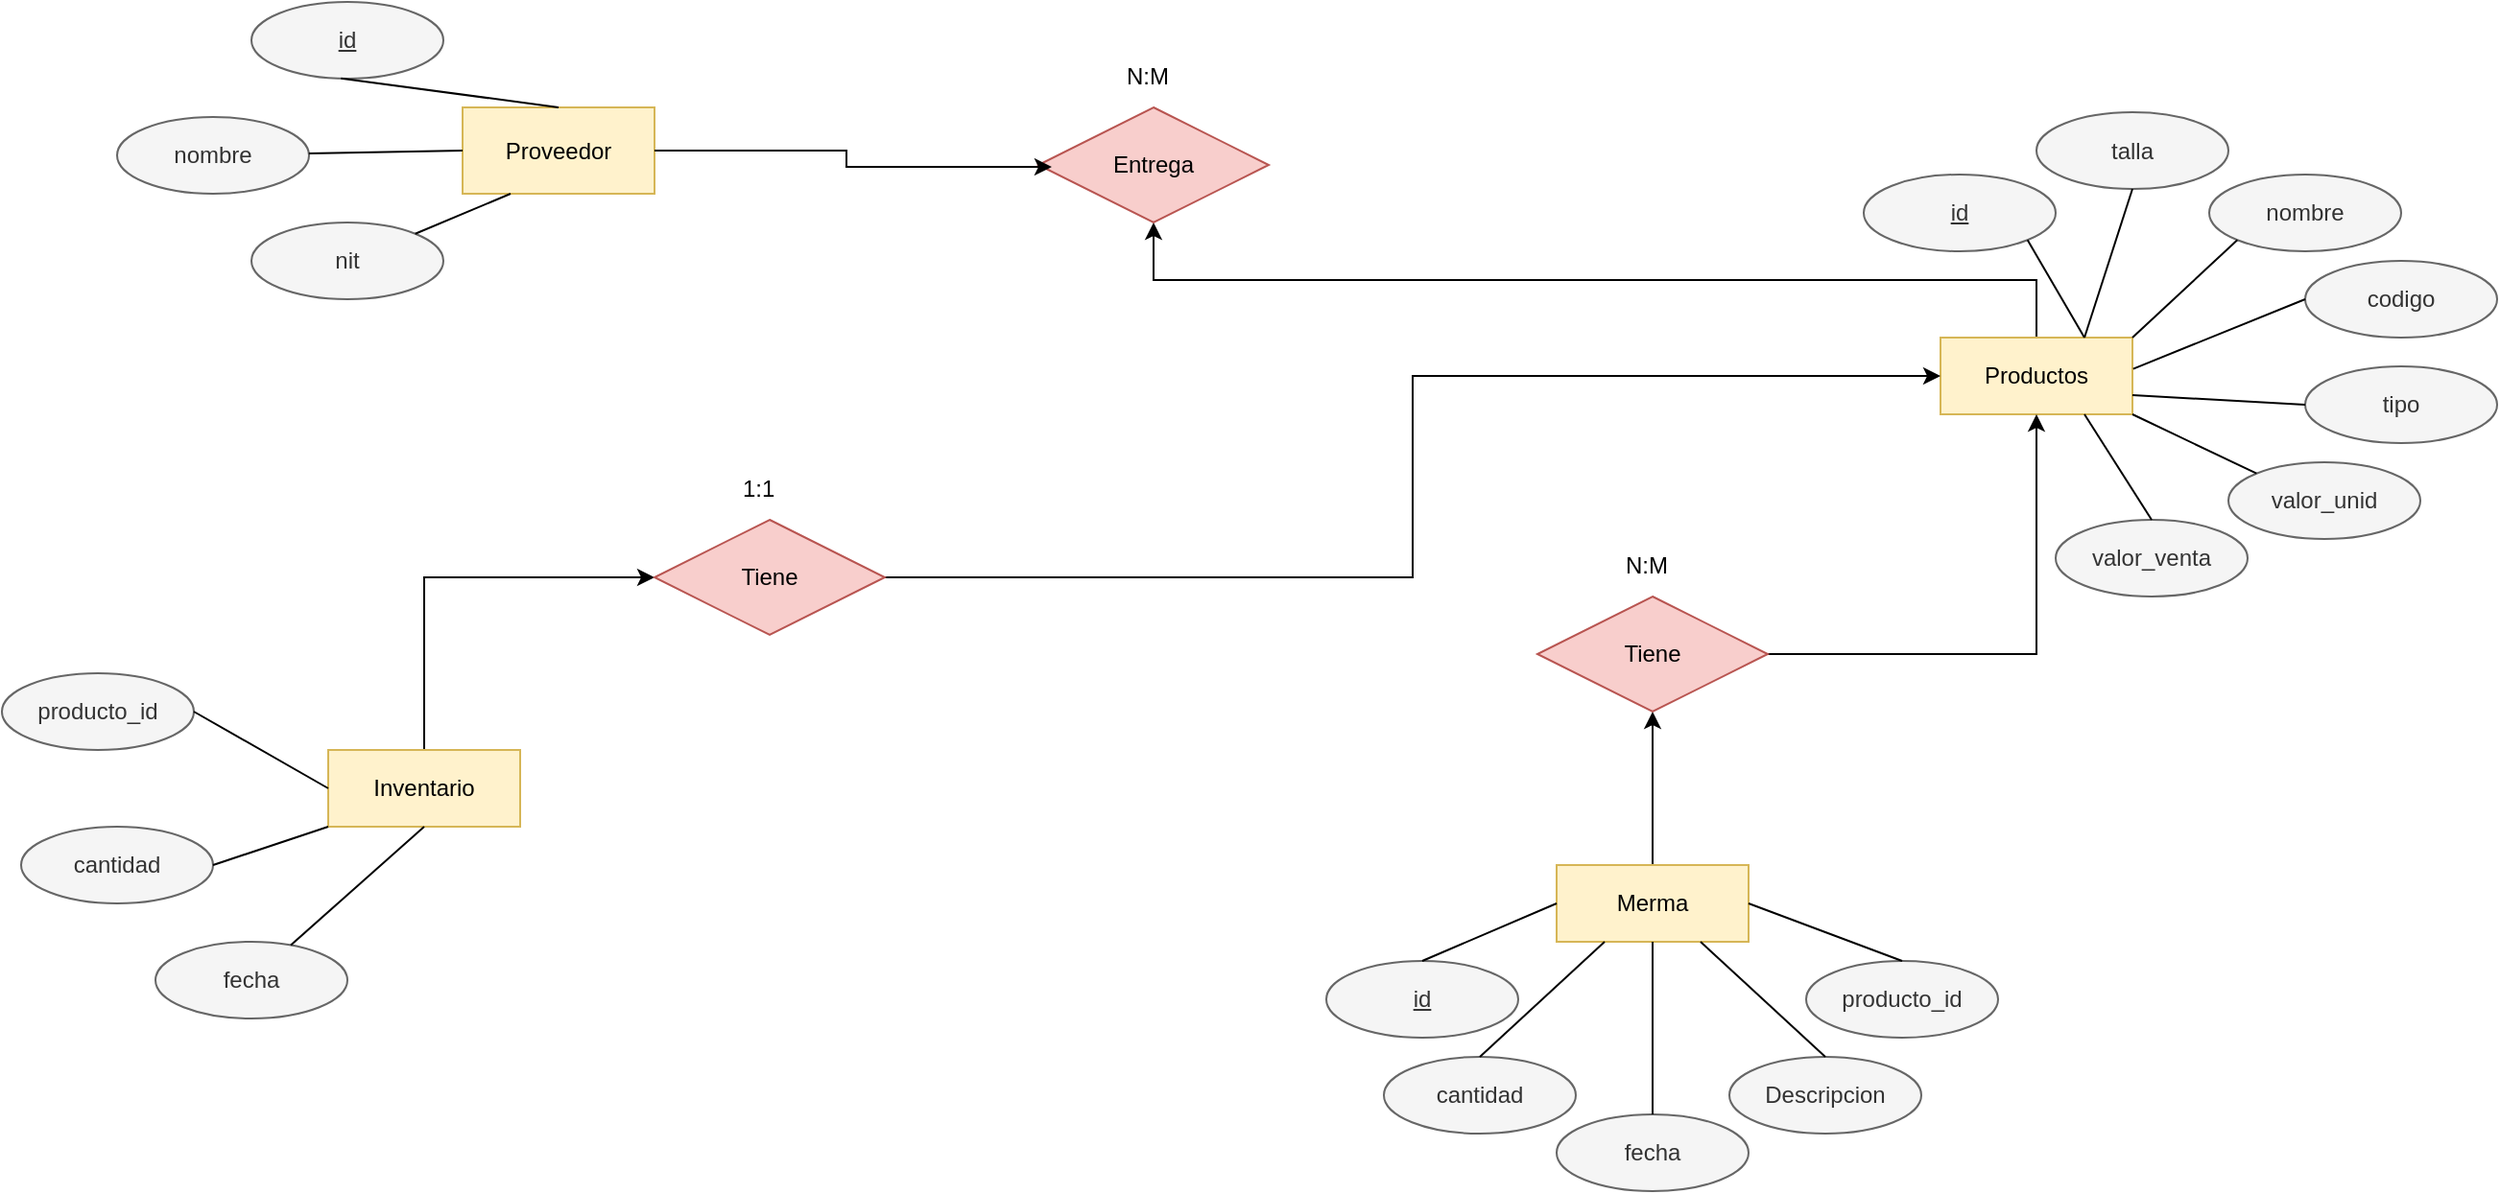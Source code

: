 <mxfile version="26.0.3">
  <diagram name="Página-1" id="Quvvm5EexerGuOckcj05">
    <mxGraphModel dx="2284" dy="1855" grid="1" gridSize="10" guides="1" tooltips="1" connect="1" arrows="1" fold="1" page="1" pageScale="1" pageWidth="850" pageHeight="1100" math="0" shadow="0">
      <root>
        <mxCell id="0" />
        <mxCell id="1" parent="0" />
        <mxCell id="5ciM9sZ9Ioe6X68fMeLb-26" style="edgeStyle=orthogonalEdgeStyle;rounded=0;orthogonalLoop=1;jettySize=auto;html=1;exitX=0.5;exitY=0;exitDx=0;exitDy=0;entryX=0;entryY=0.5;entryDx=0;entryDy=0;" parent="1" source="5ciM9sZ9Ioe6X68fMeLb-1" target="5ciM9sZ9Ioe6X68fMeLb-25" edge="1">
          <mxGeometry relative="1" as="geometry" />
        </mxCell>
        <mxCell id="5ciM9sZ9Ioe6X68fMeLb-1" value="Inventario" style="whiteSpace=wrap;html=1;align=center;fillColor=#fff2cc;strokeColor=#d6b656;" parent="1" vertex="1">
          <mxGeometry x="-530" y="110" width="100" height="40" as="geometry" />
        </mxCell>
        <mxCell id="5ciM9sZ9Ioe6X68fMeLb-31" style="edgeStyle=orthogonalEdgeStyle;rounded=0;orthogonalLoop=1;jettySize=auto;html=1;exitX=0.5;exitY=0;exitDx=0;exitDy=0;entryX=0.5;entryY=1;entryDx=0;entryDy=0;" parent="1" source="5ciM9sZ9Ioe6X68fMeLb-2" target="5ciM9sZ9Ioe6X68fMeLb-24" edge="1">
          <mxGeometry relative="1" as="geometry" />
        </mxCell>
        <mxCell id="5ciM9sZ9Ioe6X68fMeLb-2" value="Productos" style="whiteSpace=wrap;html=1;align=center;fillColor=#fff2cc;strokeColor=#d6b656;" parent="1" vertex="1">
          <mxGeometry x="310" y="-105" width="100" height="40" as="geometry" />
        </mxCell>
        <mxCell id="5ciM9sZ9Ioe6X68fMeLb-34" style="edgeStyle=orthogonalEdgeStyle;rounded=0;orthogonalLoop=1;jettySize=auto;html=1;exitX=0.5;exitY=0;exitDx=0;exitDy=0;entryX=0.5;entryY=1;entryDx=0;entryDy=0;" parent="1" source="5ciM9sZ9Ioe6X68fMeLb-3" target="5ciM9sZ9Ioe6X68fMeLb-33" edge="1">
          <mxGeometry relative="1" as="geometry" />
        </mxCell>
        <mxCell id="5ciM9sZ9Ioe6X68fMeLb-3" value="Merma" style="whiteSpace=wrap;html=1;align=center;fillColor=#fff2cc;strokeColor=#d6b656;" parent="1" vertex="1">
          <mxGeometry x="110" y="170" width="100" height="40" as="geometry" />
        </mxCell>
        <mxCell id="5ciM9sZ9Ioe6X68fMeLb-4" value="Proveedor" style="whiteSpace=wrap;html=1;align=center;fillColor=#fff2cc;strokeColor=#d6b656;" parent="1" vertex="1">
          <mxGeometry x="-460" y="-225" width="100" height="45" as="geometry" />
        </mxCell>
        <mxCell id="5ciM9sZ9Ioe6X68fMeLb-5" value="&lt;u&gt;id&lt;/u&gt;" style="ellipse;whiteSpace=wrap;html=1;align=center;fillColor=#f5f5f5;fontColor=#333333;strokeColor=#666666;" parent="1" vertex="1">
          <mxGeometry x="-570" y="-280" width="100" height="40" as="geometry" />
        </mxCell>
        <mxCell id="5ciM9sZ9Ioe6X68fMeLb-8" value="&lt;u&gt;id&lt;/u&gt;" style="ellipse;whiteSpace=wrap;html=1;align=center;fillColor=#f5f5f5;fontColor=#333333;strokeColor=#666666;" parent="1" vertex="1">
          <mxGeometry x="270" y="-190" width="100" height="40" as="geometry" />
        </mxCell>
        <mxCell id="5ciM9sZ9Ioe6X68fMeLb-9" value="&lt;u&gt;id&lt;/u&gt;" style="ellipse;whiteSpace=wrap;html=1;align=center;fillColor=#f5f5f5;fontColor=#333333;strokeColor=#666666;" parent="1" vertex="1">
          <mxGeometry x="-10" y="220" width="100" height="40" as="geometry" />
        </mxCell>
        <mxCell id="5ciM9sZ9Ioe6X68fMeLb-10" value="nombre" style="ellipse;whiteSpace=wrap;html=1;align=center;fillColor=#f5f5f5;fontColor=#333333;strokeColor=#666666;" parent="1" vertex="1">
          <mxGeometry x="-640" y="-220" width="100" height="40" as="geometry" />
        </mxCell>
        <mxCell id="5ciM9sZ9Ioe6X68fMeLb-11" value="nit" style="ellipse;whiteSpace=wrap;html=1;align=center;fillColor=#f5f5f5;fontColor=#333333;strokeColor=#666666;" parent="1" vertex="1">
          <mxGeometry x="-570" y="-165" width="100" height="40" as="geometry" />
        </mxCell>
        <mxCell id="5ciM9sZ9Ioe6X68fMeLb-12" value="nombre" style="ellipse;whiteSpace=wrap;html=1;align=center;fillColor=#f5f5f5;fontColor=#333333;strokeColor=#666666;" parent="1" vertex="1">
          <mxGeometry x="450" y="-190" width="100" height="40" as="geometry" />
        </mxCell>
        <mxCell id="5ciM9sZ9Ioe6X68fMeLb-13" value="codigo" style="ellipse;whiteSpace=wrap;html=1;align=center;fillColor=#f5f5f5;fontColor=#333333;strokeColor=#666666;" parent="1" vertex="1">
          <mxGeometry x="500" y="-145" width="100" height="40" as="geometry" />
        </mxCell>
        <mxCell id="5ciM9sZ9Ioe6X68fMeLb-14" value="tipo" style="ellipse;whiteSpace=wrap;html=1;align=center;fillColor=#f5f5f5;fontColor=#333333;strokeColor=#666666;" parent="1" vertex="1">
          <mxGeometry x="500" y="-90" width="100" height="40" as="geometry" />
        </mxCell>
        <mxCell id="5ciM9sZ9Ioe6X68fMeLb-15" value="valor_unid" style="ellipse;whiteSpace=wrap;html=1;align=center;fillColor=#f5f5f5;fontColor=#333333;strokeColor=#666666;" parent="1" vertex="1">
          <mxGeometry x="460" y="-40" width="100" height="40" as="geometry" />
        </mxCell>
        <mxCell id="5ciM9sZ9Ioe6X68fMeLb-16" value="valor_venta" style="ellipse;whiteSpace=wrap;html=1;align=center;fillColor=#f5f5f5;fontColor=#333333;strokeColor=#666666;" parent="1" vertex="1">
          <mxGeometry x="370" y="-10" width="100" height="40" as="geometry" />
        </mxCell>
        <mxCell id="5ciM9sZ9Ioe6X68fMeLb-17" value="producto_id" style="ellipse;whiteSpace=wrap;html=1;align=center;fillColor=#f5f5f5;fontColor=#333333;strokeColor=#666666;" parent="1" vertex="1">
          <mxGeometry x="-700" y="70" width="100" height="40" as="geometry" />
        </mxCell>
        <mxCell id="5ciM9sZ9Ioe6X68fMeLb-18" value="cantidad" style="ellipse;whiteSpace=wrap;html=1;align=center;fillColor=#f5f5f5;fontColor=#333333;strokeColor=#666666;" parent="1" vertex="1">
          <mxGeometry x="-690" y="150" width="100" height="40" as="geometry" />
        </mxCell>
        <mxCell id="5ciM9sZ9Ioe6X68fMeLb-19" value="fecha" style="ellipse;whiteSpace=wrap;html=1;align=center;fillColor=#f5f5f5;fontColor=#333333;strokeColor=#666666;" parent="1" vertex="1">
          <mxGeometry x="-620" y="210" width="100" height="40" as="geometry" />
        </mxCell>
        <mxCell id="5ciM9sZ9Ioe6X68fMeLb-21" value="Descripcion" style="ellipse;whiteSpace=wrap;html=1;align=center;fillColor=#f5f5f5;fontColor=#333333;strokeColor=#666666;" parent="1" vertex="1">
          <mxGeometry x="200" y="270" width="100" height="40" as="geometry" />
        </mxCell>
        <mxCell id="5ciM9sZ9Ioe6X68fMeLb-22" value="producto_id" style="ellipse;whiteSpace=wrap;html=1;align=center;fillColor=#f5f5f5;fontColor=#333333;strokeColor=#666666;" parent="1" vertex="1">
          <mxGeometry x="240" y="220" width="100" height="40" as="geometry" />
        </mxCell>
        <mxCell id="5ciM9sZ9Ioe6X68fMeLb-23" value="cantidad" style="ellipse;whiteSpace=wrap;html=1;align=center;fillColor=#f5f5f5;fontColor=#333333;strokeColor=#666666;" parent="1" vertex="1">
          <mxGeometry x="20" y="270" width="100" height="40" as="geometry" />
        </mxCell>
        <mxCell id="5ciM9sZ9Ioe6X68fMeLb-24" value="Entrega" style="shape=rhombus;perimeter=rhombusPerimeter;whiteSpace=wrap;html=1;align=center;fillColor=#f8cecc;strokeColor=#b85450;" parent="1" vertex="1">
          <mxGeometry x="-160" y="-225" width="120" height="60" as="geometry" />
        </mxCell>
        <mxCell id="5ciM9sZ9Ioe6X68fMeLb-27" style="edgeStyle=orthogonalEdgeStyle;rounded=0;orthogonalLoop=1;jettySize=auto;html=1;exitX=1;exitY=0.5;exitDx=0;exitDy=0;entryX=0;entryY=0.5;entryDx=0;entryDy=0;" parent="1" source="5ciM9sZ9Ioe6X68fMeLb-25" target="5ciM9sZ9Ioe6X68fMeLb-2" edge="1">
          <mxGeometry relative="1" as="geometry" />
        </mxCell>
        <mxCell id="5ciM9sZ9Ioe6X68fMeLb-25" value="Tiene" style="shape=rhombus;perimeter=rhombusPerimeter;whiteSpace=wrap;html=1;align=center;fillColor=#f8cecc;strokeColor=#b85450;" parent="1" vertex="1">
          <mxGeometry x="-360" y="-10" width="120" height="60" as="geometry" />
        </mxCell>
        <mxCell id="5ciM9sZ9Ioe6X68fMeLb-32" style="edgeStyle=orthogonalEdgeStyle;rounded=0;orthogonalLoop=1;jettySize=auto;html=1;exitX=1;exitY=0.5;exitDx=0;exitDy=0;entryX=0.058;entryY=0.517;entryDx=0;entryDy=0;entryPerimeter=0;" parent="1" source="5ciM9sZ9Ioe6X68fMeLb-4" target="5ciM9sZ9Ioe6X68fMeLb-24" edge="1">
          <mxGeometry relative="1" as="geometry" />
        </mxCell>
        <mxCell id="5ciM9sZ9Ioe6X68fMeLb-35" style="edgeStyle=orthogonalEdgeStyle;rounded=0;orthogonalLoop=1;jettySize=auto;html=1;exitX=1;exitY=0.5;exitDx=0;exitDy=0;entryX=0.5;entryY=1;entryDx=0;entryDy=0;" parent="1" source="5ciM9sZ9Ioe6X68fMeLb-33" target="5ciM9sZ9Ioe6X68fMeLb-2" edge="1">
          <mxGeometry relative="1" as="geometry" />
        </mxCell>
        <mxCell id="5ciM9sZ9Ioe6X68fMeLb-33" value="Tiene" style="shape=rhombus;perimeter=rhombusPerimeter;whiteSpace=wrap;html=1;align=center;fillColor=#f8cecc;strokeColor=#b85450;" parent="1" vertex="1">
          <mxGeometry x="100" y="30" width="120" height="60" as="geometry" />
        </mxCell>
        <mxCell id="5ciM9sZ9Ioe6X68fMeLb-36" value="" style="endArrow=none;html=1;rounded=0;entryX=0.5;entryY=1;entryDx=0;entryDy=0;" parent="1" source="5ciM9sZ9Ioe6X68fMeLb-19" target="5ciM9sZ9Ioe6X68fMeLb-1" edge="1">
          <mxGeometry relative="1" as="geometry">
            <mxPoint x="-460" y="200" as="sourcePoint" />
            <mxPoint x="-300" y="200" as="targetPoint" />
          </mxGeometry>
        </mxCell>
        <mxCell id="5ciM9sZ9Ioe6X68fMeLb-37" value="" style="endArrow=none;html=1;rounded=0;entryX=0;entryY=1;entryDx=0;entryDy=0;exitX=1;exitY=0.5;exitDx=0;exitDy=0;" parent="1" source="5ciM9sZ9Ioe6X68fMeLb-18" target="5ciM9sZ9Ioe6X68fMeLb-1" edge="1">
          <mxGeometry relative="1" as="geometry">
            <mxPoint x="-420" y="230" as="sourcePoint" />
            <mxPoint x="-260" y="230" as="targetPoint" />
          </mxGeometry>
        </mxCell>
        <mxCell id="5ciM9sZ9Ioe6X68fMeLb-38" value="" style="endArrow=none;html=1;rounded=0;entryX=1;entryY=0.5;entryDx=0;entryDy=0;exitX=0;exitY=0.5;exitDx=0;exitDy=0;" parent="1" source="5ciM9sZ9Ioe6X68fMeLb-1" target="5ciM9sZ9Ioe6X68fMeLb-17" edge="1">
          <mxGeometry relative="1" as="geometry">
            <mxPoint x="-360" y="230" as="sourcePoint" />
            <mxPoint x="-200" y="230" as="targetPoint" />
          </mxGeometry>
        </mxCell>
        <mxCell id="5ciM9sZ9Ioe6X68fMeLb-40" value="" style="endArrow=none;html=1;rounded=0;entryX=0.25;entryY=1;entryDx=0;entryDy=0;exitX=1;exitY=0;exitDx=0;exitDy=0;" parent="1" source="5ciM9sZ9Ioe6X68fMeLb-11" target="5ciM9sZ9Ioe6X68fMeLb-4" edge="1">
          <mxGeometry relative="1" as="geometry">
            <mxPoint x="-520" y="-100" as="sourcePoint" />
            <mxPoint x="-360" y="-100" as="targetPoint" />
          </mxGeometry>
        </mxCell>
        <mxCell id="5ciM9sZ9Ioe6X68fMeLb-41" value="" style="endArrow=none;html=1;rounded=0;entryX=0;entryY=0.5;entryDx=0;entryDy=0;" parent="1" source="5ciM9sZ9Ioe6X68fMeLb-10" target="5ciM9sZ9Ioe6X68fMeLb-4" edge="1">
          <mxGeometry relative="1" as="geometry">
            <mxPoint x="-570" y="-90" as="sourcePoint" />
            <mxPoint x="-410" y="-90" as="targetPoint" />
          </mxGeometry>
        </mxCell>
        <mxCell id="5ciM9sZ9Ioe6X68fMeLb-42" value="" style="endArrow=none;html=1;rounded=0;entryX=0.5;entryY=0;entryDx=0;entryDy=0;exitX=0.467;exitY=0.996;exitDx=0;exitDy=0;exitPerimeter=0;" parent="1" source="5ciM9sZ9Ioe6X68fMeLb-5" target="5ciM9sZ9Ioe6X68fMeLb-4" edge="1">
          <mxGeometry relative="1" as="geometry">
            <mxPoint x="-440" y="-300" as="sourcePoint" />
            <mxPoint x="-280" y="-300" as="targetPoint" />
          </mxGeometry>
        </mxCell>
        <mxCell id="5ciM9sZ9Ioe6X68fMeLb-43" value="" style="endArrow=none;html=1;rounded=0;entryX=1;entryY=1;entryDx=0;entryDy=0;exitX=0.75;exitY=0;exitDx=0;exitDy=0;" parent="1" source="5ciM9sZ9Ioe6X68fMeLb-2" target="5ciM9sZ9Ioe6X68fMeLb-8" edge="1">
          <mxGeometry relative="1" as="geometry">
            <mxPoint x="240" y="-230" as="sourcePoint" />
            <mxPoint x="400" y="-230" as="targetPoint" />
          </mxGeometry>
        </mxCell>
        <mxCell id="5ciM9sZ9Ioe6X68fMeLb-44" value="" style="endArrow=none;html=1;rounded=0;entryX=0;entryY=1;entryDx=0;entryDy=0;exitX=1;exitY=0;exitDx=0;exitDy=0;" parent="1" source="5ciM9sZ9Ioe6X68fMeLb-2" target="5ciM9sZ9Ioe6X68fMeLb-12" edge="1">
          <mxGeometry relative="1" as="geometry">
            <mxPoint x="170" y="-210" as="sourcePoint" />
            <mxPoint x="330" y="-210" as="targetPoint" />
          </mxGeometry>
        </mxCell>
        <mxCell id="5ciM9sZ9Ioe6X68fMeLb-45" value="" style="endArrow=none;html=1;rounded=0;entryX=0;entryY=0.5;entryDx=0;entryDy=0;exitX=1.004;exitY=0.407;exitDx=0;exitDy=0;exitPerimeter=0;" parent="1" source="5ciM9sZ9Ioe6X68fMeLb-2" target="5ciM9sZ9Ioe6X68fMeLb-13" edge="1">
          <mxGeometry relative="1" as="geometry">
            <mxPoint x="300" y="100" as="sourcePoint" />
            <mxPoint x="460" y="100" as="targetPoint" />
          </mxGeometry>
        </mxCell>
        <mxCell id="5ciM9sZ9Ioe6X68fMeLb-46" value="" style="endArrow=none;html=1;rounded=0;entryX=0;entryY=0.5;entryDx=0;entryDy=0;exitX=1;exitY=0.75;exitDx=0;exitDy=0;" parent="1" source="5ciM9sZ9Ioe6X68fMeLb-2" target="5ciM9sZ9Ioe6X68fMeLb-14" edge="1">
          <mxGeometry relative="1" as="geometry">
            <mxPoint x="360" y="80" as="sourcePoint" />
            <mxPoint x="520" y="80" as="targetPoint" />
          </mxGeometry>
        </mxCell>
        <mxCell id="5ciM9sZ9Ioe6X68fMeLb-48" value="" style="endArrow=none;html=1;rounded=0;entryX=0;entryY=0;entryDx=0;entryDy=0;exitX=1;exitY=1;exitDx=0;exitDy=0;" parent="1" source="5ciM9sZ9Ioe6X68fMeLb-2" target="5ciM9sZ9Ioe6X68fMeLb-15" edge="1">
          <mxGeometry relative="1" as="geometry">
            <mxPoint x="400" y="60" as="sourcePoint" />
            <mxPoint x="560" y="60" as="targetPoint" />
          </mxGeometry>
        </mxCell>
        <mxCell id="5ciM9sZ9Ioe6X68fMeLb-49" value="" style="endArrow=none;html=1;rounded=0;entryX=0.75;entryY=1;entryDx=0;entryDy=0;exitX=0.5;exitY=0;exitDx=0;exitDy=0;" parent="1" source="5ciM9sZ9Ioe6X68fMeLb-16" target="5ciM9sZ9Ioe6X68fMeLb-2" edge="1">
          <mxGeometry relative="1" as="geometry">
            <mxPoint x="350" y="90" as="sourcePoint" />
            <mxPoint x="510" y="90" as="targetPoint" />
          </mxGeometry>
        </mxCell>
        <mxCell id="5ciM9sZ9Ioe6X68fMeLb-50" value="" style="endArrow=none;html=1;rounded=0;entryX=0;entryY=0.5;entryDx=0;entryDy=0;exitX=0.5;exitY=0;exitDx=0;exitDy=0;" parent="1" source="5ciM9sZ9Ioe6X68fMeLb-9" target="5ciM9sZ9Ioe6X68fMeLb-3" edge="1">
          <mxGeometry relative="1" as="geometry">
            <mxPoint x="-100" y="170" as="sourcePoint" />
            <mxPoint x="60" y="170" as="targetPoint" />
          </mxGeometry>
        </mxCell>
        <mxCell id="5ciM9sZ9Ioe6X68fMeLb-51" value="" style="endArrow=none;html=1;rounded=0;entryX=0.5;entryY=0;entryDx=0;entryDy=0;exitX=1;exitY=0.5;exitDx=0;exitDy=0;" parent="1" source="5ciM9sZ9Ioe6X68fMeLb-3" target="5ciM9sZ9Ioe6X68fMeLb-22" edge="1">
          <mxGeometry relative="1" as="geometry">
            <mxPoint x="-120" y="160" as="sourcePoint" />
            <mxPoint x="40" y="160" as="targetPoint" />
          </mxGeometry>
        </mxCell>
        <mxCell id="5ciM9sZ9Ioe6X68fMeLb-52" value="" style="endArrow=none;html=1;rounded=0;entryX=0.25;entryY=1;entryDx=0;entryDy=0;exitX=0.5;exitY=0;exitDx=0;exitDy=0;" parent="1" source="5ciM9sZ9Ioe6X68fMeLb-23" target="5ciM9sZ9Ioe6X68fMeLb-3" edge="1">
          <mxGeometry relative="1" as="geometry">
            <mxPoint x="-210" y="180" as="sourcePoint" />
            <mxPoint x="-50" y="180" as="targetPoint" />
          </mxGeometry>
        </mxCell>
        <mxCell id="5ciM9sZ9Ioe6X68fMeLb-53" value="" style="endArrow=none;html=1;rounded=0;entryX=0.75;entryY=1;entryDx=0;entryDy=0;exitX=0.5;exitY=0;exitDx=0;exitDy=0;" parent="1" source="5ciM9sZ9Ioe6X68fMeLb-21" target="5ciM9sZ9Ioe6X68fMeLb-3" edge="1">
          <mxGeometry relative="1" as="geometry">
            <mxPoint x="-130" y="190" as="sourcePoint" />
            <mxPoint x="30" y="190" as="targetPoint" />
          </mxGeometry>
        </mxCell>
        <mxCell id="5ciM9sZ9Ioe6X68fMeLb-54" value="N:M" style="text;strokeColor=none;fillColor=none;spacingLeft=4;spacingRight=4;overflow=hidden;rotatable=0;points=[[0,0.5],[1,0.5]];portConstraint=eastwest;fontSize=12;whiteSpace=wrap;html=1;" parent="1" vertex="1">
          <mxGeometry x="140" width="40" height="30" as="geometry" />
        </mxCell>
        <mxCell id="5ciM9sZ9Ioe6X68fMeLb-55" value="fecha" style="ellipse;whiteSpace=wrap;html=1;align=center;fillColor=#f5f5f5;fontColor=#333333;strokeColor=#666666;" parent="1" vertex="1">
          <mxGeometry x="110" y="300" width="100" height="40" as="geometry" />
        </mxCell>
        <mxCell id="5ciM9sZ9Ioe6X68fMeLb-56" value="" style="endArrow=none;html=1;rounded=0;entryX=0.5;entryY=1;entryDx=0;entryDy=0;exitX=0.5;exitY=0;exitDx=0;exitDy=0;" parent="1" source="5ciM9sZ9Ioe6X68fMeLb-55" target="5ciM9sZ9Ioe6X68fMeLb-3" edge="1">
          <mxGeometry relative="1" as="geometry">
            <mxPoint x="-240" y="280" as="sourcePoint" />
            <mxPoint x="-80" y="280" as="targetPoint" />
          </mxGeometry>
        </mxCell>
        <mxCell id="5ciM9sZ9Ioe6X68fMeLb-57" value="N:M" style="text;strokeColor=none;fillColor=none;spacingLeft=4;spacingRight=4;overflow=hidden;rotatable=0;points=[[0,0.5],[1,0.5]];portConstraint=eastwest;fontSize=12;whiteSpace=wrap;html=1;" parent="1" vertex="1">
          <mxGeometry x="-120" y="-255" width="40" height="30" as="geometry" />
        </mxCell>
        <mxCell id="5ciM9sZ9Ioe6X68fMeLb-58" value="1:1" style="text;strokeColor=none;fillColor=none;spacingLeft=4;spacingRight=4;overflow=hidden;rotatable=0;points=[[0,0.5],[1,0.5]];portConstraint=eastwest;fontSize=12;whiteSpace=wrap;html=1;" parent="1" vertex="1">
          <mxGeometry x="-320" y="-40" width="40" height="30" as="geometry" />
        </mxCell>
        <mxCell id="-7wSSXc4su5Z3SpuVHQf-1" value="talla" style="ellipse;whiteSpace=wrap;html=1;align=center;fillColor=#f5f5f5;fontColor=#333333;strokeColor=#666666;" vertex="1" parent="1">
          <mxGeometry x="360" y="-222.5" width="100" height="40" as="geometry" />
        </mxCell>
        <mxCell id="-7wSSXc4su5Z3SpuVHQf-4" value="" style="endArrow=none;html=1;rounded=0;entryX=0.5;entryY=1;entryDx=0;entryDy=0;exitX=0.75;exitY=0;exitDx=0;exitDy=0;" edge="1" parent="1" source="5ciM9sZ9Ioe6X68fMeLb-2" target="-7wSSXc4su5Z3SpuVHQf-1">
          <mxGeometry relative="1" as="geometry">
            <mxPoint x="70" y="-240" as="sourcePoint" />
            <mxPoint x="230" y="-240" as="targetPoint" />
          </mxGeometry>
        </mxCell>
      </root>
    </mxGraphModel>
  </diagram>
</mxfile>
